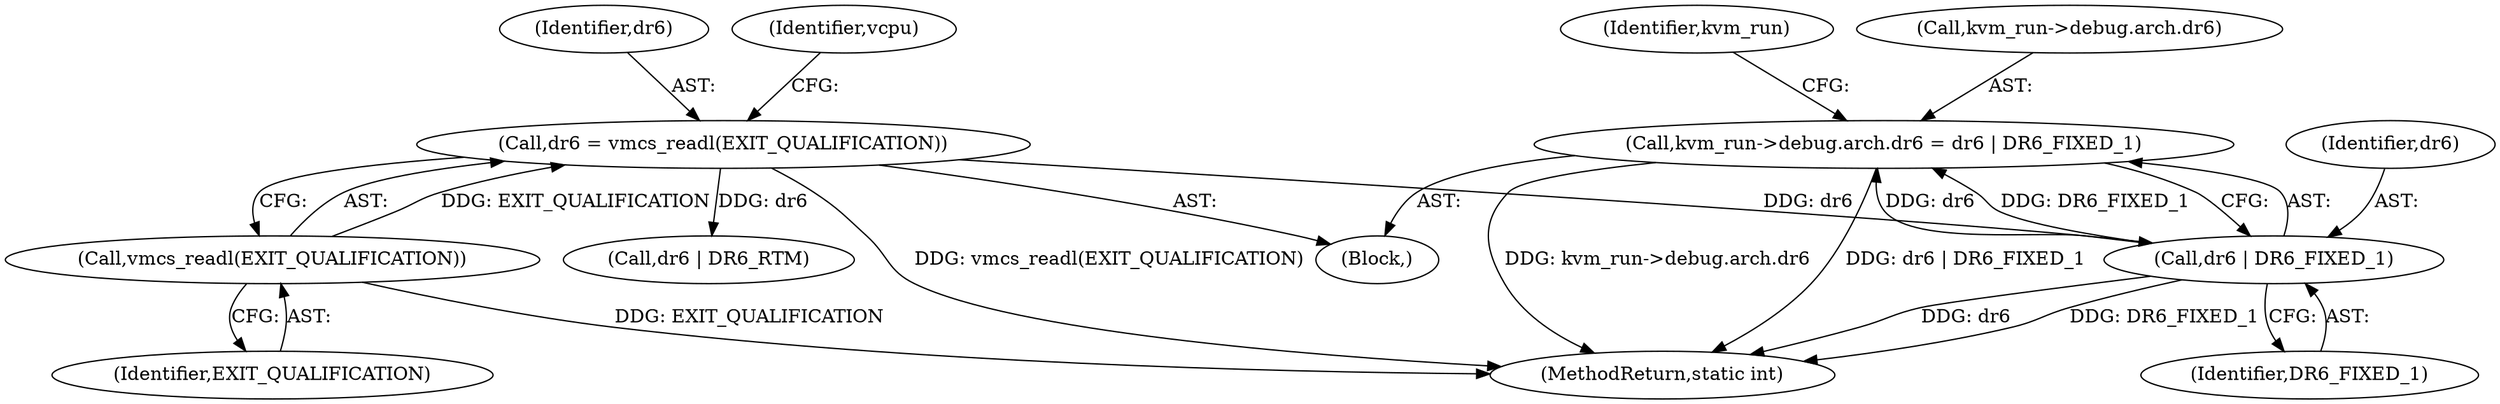 digraph "0_linux_ef85b67385436ddc1998f45f1d6a210f935b3388@pointer" {
"1000368" [label="(Call,kvm_run->debug.arch.dr6 = dr6 | DR6_FIXED_1)"];
"1000376" [label="(Call,dr6 | DR6_FIXED_1)"];
"1000326" [label="(Call,dr6 = vmcs_readl(EXIT_QUALIFICATION))"];
"1000328" [label="(Call,vmcs_readl(EXIT_QUALIFICATION))"];
"1000377" [label="(Identifier,dr6)"];
"1000329" [label="(Identifier,EXIT_QUALIFICATION)"];
"1000383" [label="(Identifier,kvm_run)"];
"1000317" [label="(Block,)"];
"1000376" [label="(Call,dr6 | DR6_FIXED_1)"];
"1000368" [label="(Call,kvm_run->debug.arch.dr6 = dr6 | DR6_FIXED_1)"];
"1000326" [label="(Call,dr6 = vmcs_readl(EXIT_QUALIFICATION))"];
"1000353" [label="(Call,dr6 | DR6_RTM)"];
"1000454" [label="(MethodReturn,static int)"];
"1000328" [label="(Call,vmcs_readl(EXIT_QUALIFICATION))"];
"1000327" [label="(Identifier,dr6)"];
"1000369" [label="(Call,kvm_run->debug.arch.dr6)"];
"1000334" [label="(Identifier,vcpu)"];
"1000378" [label="(Identifier,DR6_FIXED_1)"];
"1000368" -> "1000317"  [label="AST: "];
"1000368" -> "1000376"  [label="CFG: "];
"1000369" -> "1000368"  [label="AST: "];
"1000376" -> "1000368"  [label="AST: "];
"1000383" -> "1000368"  [label="CFG: "];
"1000368" -> "1000454"  [label="DDG: kvm_run->debug.arch.dr6"];
"1000368" -> "1000454"  [label="DDG: dr6 | DR6_FIXED_1"];
"1000376" -> "1000368"  [label="DDG: dr6"];
"1000376" -> "1000368"  [label="DDG: DR6_FIXED_1"];
"1000376" -> "1000378"  [label="CFG: "];
"1000377" -> "1000376"  [label="AST: "];
"1000378" -> "1000376"  [label="AST: "];
"1000376" -> "1000454"  [label="DDG: dr6"];
"1000376" -> "1000454"  [label="DDG: DR6_FIXED_1"];
"1000326" -> "1000376"  [label="DDG: dr6"];
"1000326" -> "1000317"  [label="AST: "];
"1000326" -> "1000328"  [label="CFG: "];
"1000327" -> "1000326"  [label="AST: "];
"1000328" -> "1000326"  [label="AST: "];
"1000334" -> "1000326"  [label="CFG: "];
"1000326" -> "1000454"  [label="DDG: vmcs_readl(EXIT_QUALIFICATION)"];
"1000328" -> "1000326"  [label="DDG: EXIT_QUALIFICATION"];
"1000326" -> "1000353"  [label="DDG: dr6"];
"1000328" -> "1000329"  [label="CFG: "];
"1000329" -> "1000328"  [label="AST: "];
"1000328" -> "1000454"  [label="DDG: EXIT_QUALIFICATION"];
}

